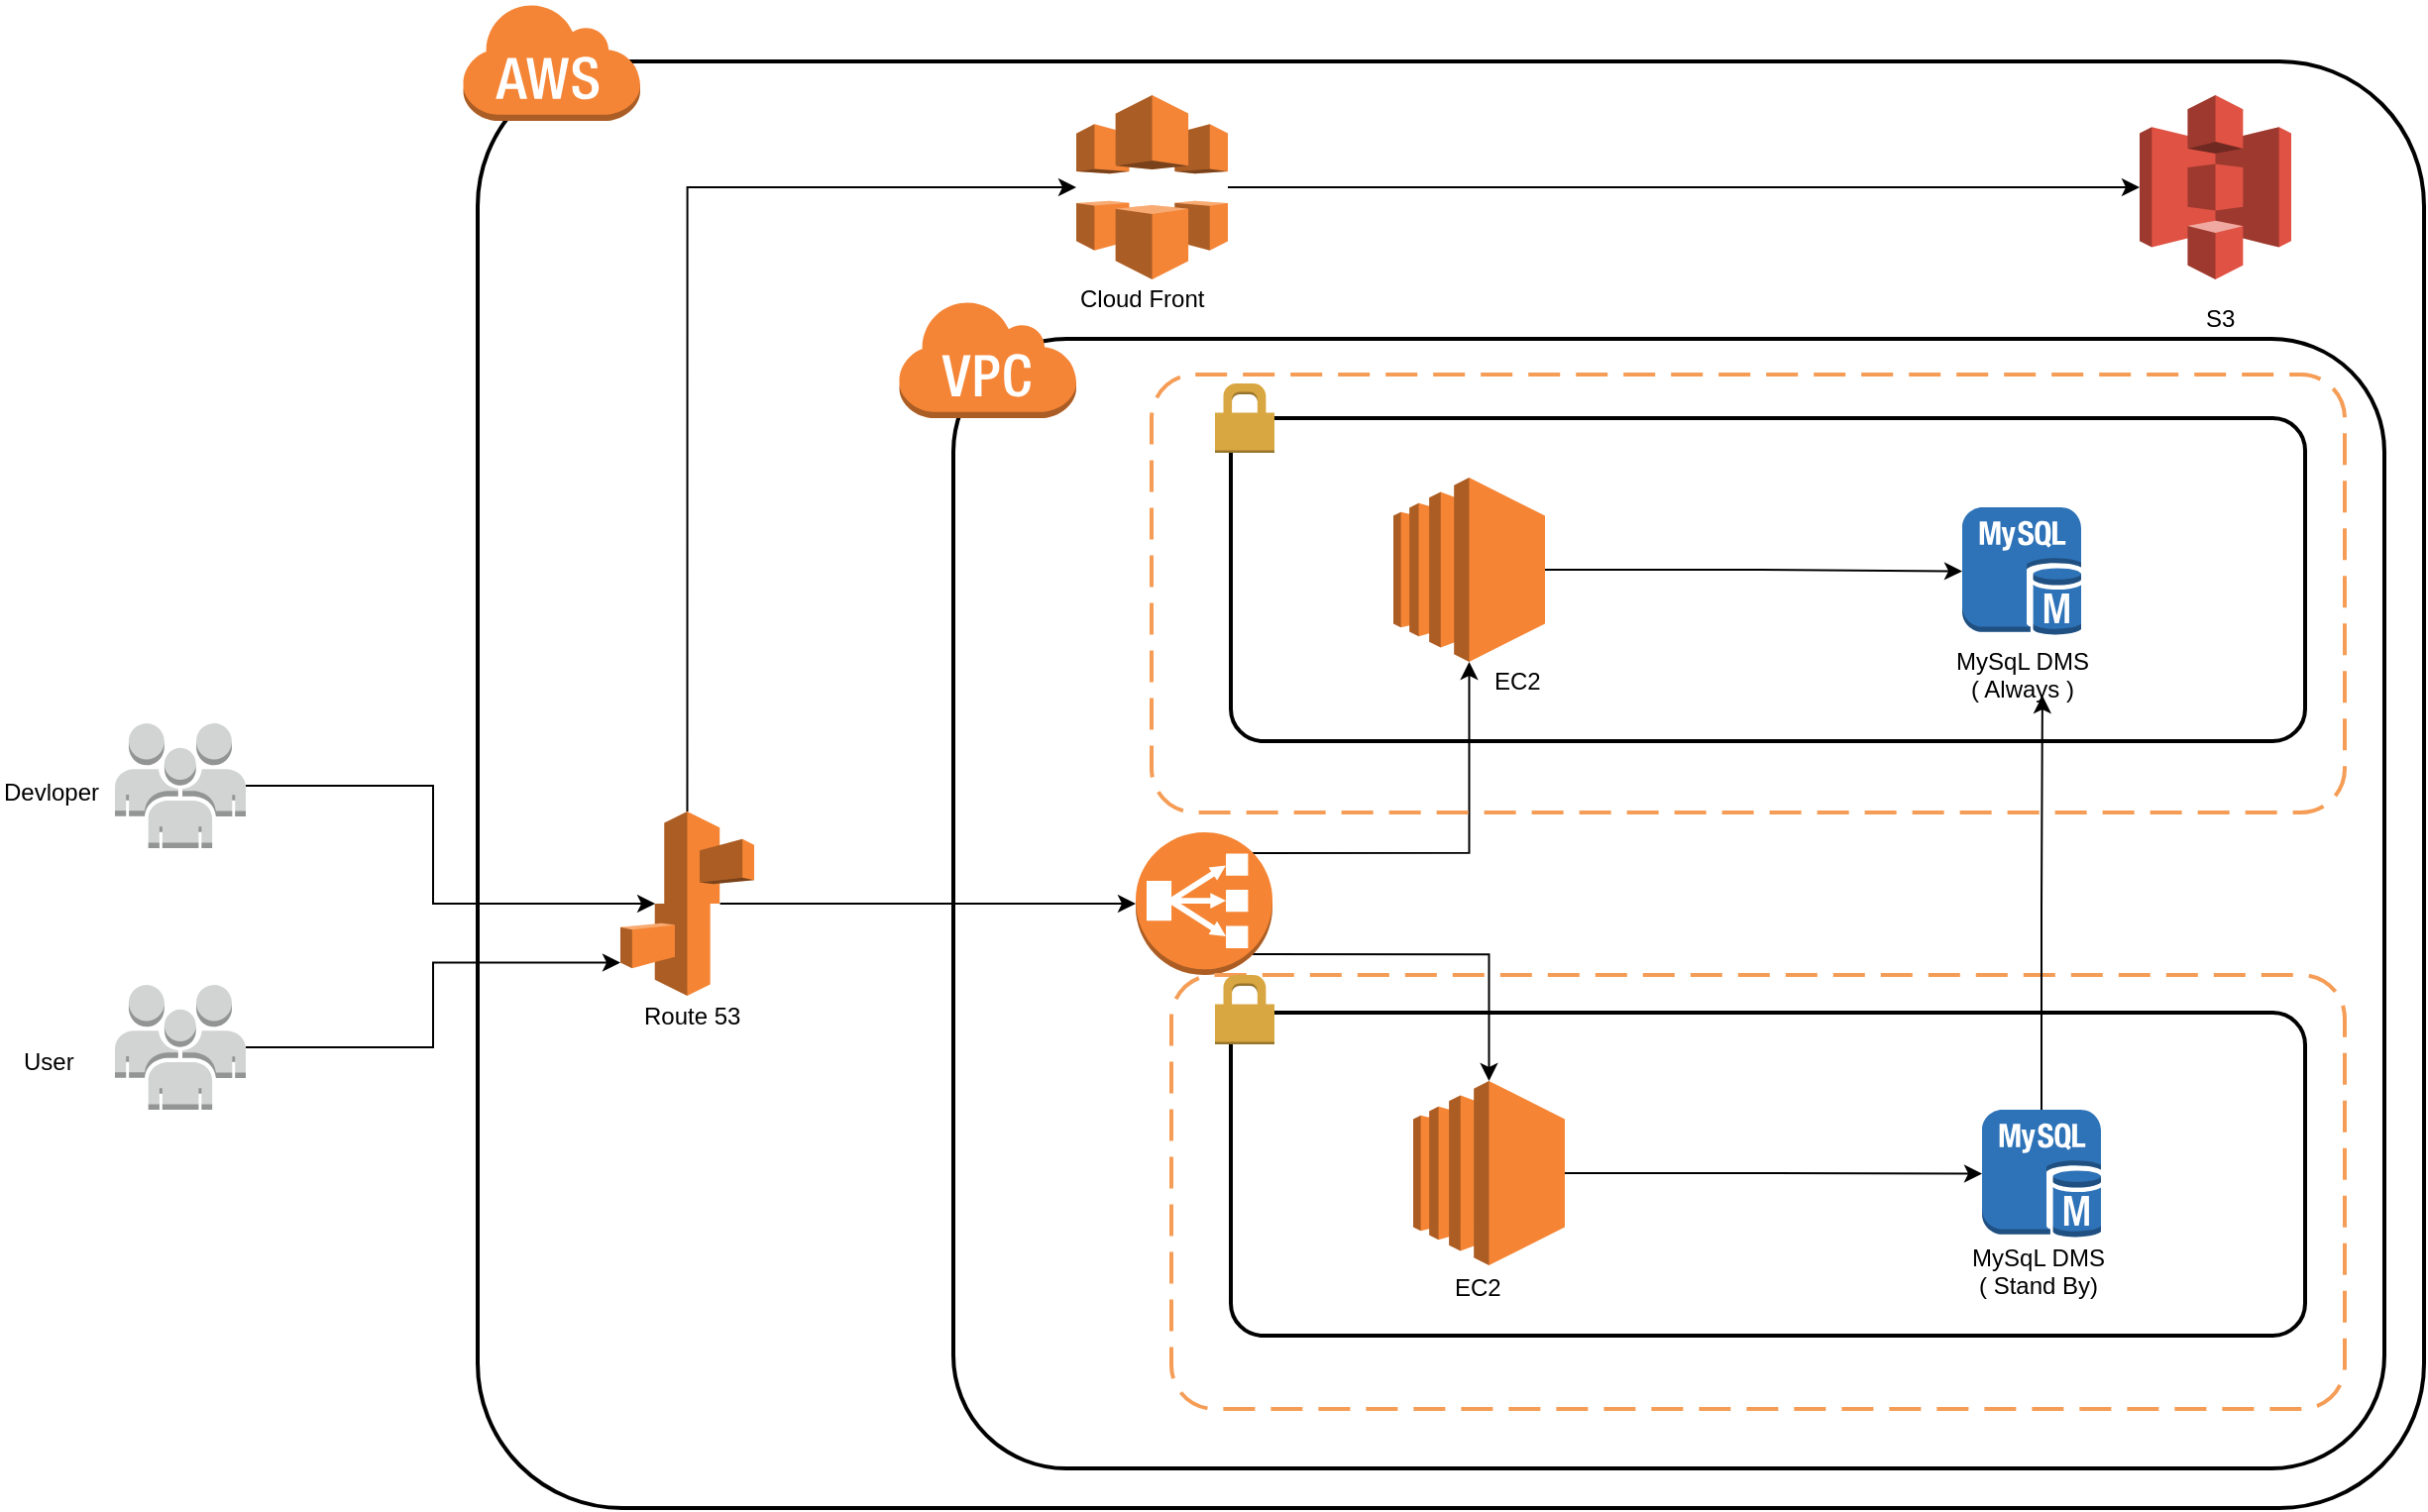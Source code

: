 <mxfile version="12.2.4" pages="1"><diagram id="WVnfwtYx5j6eYBorOCCY" name="Page-1"><mxGraphModel dx="1032" dy="674" grid="1" gridSize="10" guides="1" tooltips="1" connect="1" arrows="1" fold="1" page="1" pageScale="1" pageWidth="1300" pageHeight="850" math="0" shadow="0"><root><mxCell id="0"/><mxCell id="1" parent="0"/><mxCell id="36" value="" style="rounded=1;arcSize=10;dashed=0;fillColor=none;gradientColor=none;strokeWidth=2;" parent="1" vertex="1"><mxGeometry x="241" y="74" width="982" height="730" as="geometry"/></mxCell><mxCell id="37" value="" style="dashed=0;html=1;shape=mxgraph.aws3.cloud;fillColor=#F58536;gradientColor=none;dashed=0;" parent="1" vertex="1"><mxGeometry x="233" y="44" width="90" height="60" as="geometry"/></mxCell><mxCell id="38" value="" style="rounded=1;arcSize=10;dashed=0;fillColor=none;gradientColor=none;strokeWidth=2;" parent="1" vertex="1"><mxGeometry x="481" y="214" width="722" height="570" as="geometry"/></mxCell><mxCell id="39" value="" style="dashed=0;html=1;shape=mxgraph.aws3.virtual_private_cloud;fillColor=#F58536;gradientColor=none;dashed=0;" parent="1" vertex="1"><mxGeometry x="453" y="194" width="90" height="60" as="geometry"/></mxCell><mxCell id="87" style="edgeStyle=orthogonalEdgeStyle;rounded=0;orthogonalLoop=1;jettySize=auto;html=1;exitX=0.5;exitY=0;exitDx=0;exitDy=0;exitPerimeter=0;entryX=0;entryY=0.5;entryDx=0;entryDy=0;entryPerimeter=0;" parent="1" source="41" target="52" edge="1"><mxGeometry relative="1" as="geometry"/></mxCell><mxCell id="41" value="" style="outlineConnect=0;dashed=0;verticalLabelPosition=bottom;verticalAlign=top;align=center;html=1;shape=mxgraph.aws3.elastic_beanstalk;fillColor=#F58534;gradientColor=none;" parent="1" vertex="1"><mxGeometry x="313" y="452.5" width="67.5" height="93" as="geometry"/></mxCell><mxCell id="61" style="edgeStyle=orthogonalEdgeStyle;rounded=0;orthogonalLoop=1;jettySize=auto;html=1;exitX=0.855;exitY=0.855;exitDx=0;exitDy=0;exitPerimeter=0;" parent="1" source="42" target="57" edge="1"><mxGeometry relative="1" as="geometry"/></mxCell><mxCell id="62" style="edgeStyle=orthogonalEdgeStyle;rounded=0;orthogonalLoop=1;jettySize=auto;html=1;exitX=0.855;exitY=0.145;exitDx=0;exitDy=0;exitPerimeter=0;" parent="1" source="42" target="58" edge="1"><mxGeometry relative="1" as="geometry"/></mxCell><mxCell id="42" value="" style="outlineConnect=0;dashed=0;verticalLabelPosition=bottom;verticalAlign=top;align=center;html=1;shape=mxgraph.aws3.classic_load_balancer;fillColor=#F58534;gradientColor=none;" parent="1" vertex="1"><mxGeometry x="573" y="463" width="69" height="72" as="geometry"/></mxCell><mxCell id="43" value="" style="endArrow=classic;html=1;entryX=0;entryY=0.5;entryDx=0;entryDy=0;entryPerimeter=0;exitX=0.745;exitY=0.5;exitDx=0;exitDy=0;exitPerimeter=0;" parent="1" source="41" target="42" edge="1"><mxGeometry width="50" height="50" relative="1" as="geometry"><mxPoint x="383" y="499" as="sourcePoint"/><mxPoint x="283" y="834" as="targetPoint"/><Array as="points"><mxPoint x="573" y="499"/></Array></mxGeometry></mxCell><mxCell id="44" value="" style="rounded=1;arcSize=10;dashed=1;strokeColor=#F59D56;fillColor=none;gradientColor=none;dashPattern=8 4;strokeWidth=2;" parent="1" vertex="1"><mxGeometry x="581" y="232" width="602" height="221" as="geometry"/></mxCell><mxCell id="45" value="" style="rounded=1;arcSize=10;dashed=1;strokeColor=#F59D56;fillColor=none;gradientColor=none;dashPattern=8 4;strokeWidth=2;" parent="1" vertex="1"><mxGeometry x="591" y="535" width="592" height="219" as="geometry"/></mxCell><mxCell id="46" value="" style="rounded=1;arcSize=10;dashed=0;fillColor=none;gradientColor=none;strokeWidth=2;" parent="1" vertex="1"><mxGeometry x="621" y="254" width="542" height="163" as="geometry"/></mxCell><mxCell id="47" value="" style="dashed=0;html=1;shape=mxgraph.aws3.permissions;fillColor=#D9A741;gradientColor=none;dashed=0;" parent="1" vertex="1"><mxGeometry x="613" y="236.5" width="30" height="35" as="geometry"/></mxCell><mxCell id="48" value="" style="rounded=1;arcSize=10;dashed=0;fillColor=none;gradientColor=none;strokeWidth=2;" parent="1" vertex="1"><mxGeometry x="621" y="554" width="542" height="163" as="geometry"/></mxCell><mxCell id="49" value="" style="dashed=0;html=1;shape=mxgraph.aws3.permissions;fillColor=#D9A741;gradientColor=none;dashed=0;" parent="1" vertex="1"><mxGeometry x="613" y="535" width="30" height="35" as="geometry"/></mxCell><mxCell id="51" value="" style="outlineConnect=0;dashed=0;verticalLabelPosition=bottom;verticalAlign=top;align=center;html=1;shape=mxgraph.aws3.s3;fillColor=#E05243;gradientColor=none;" parent="1" vertex="1"><mxGeometry x="1079.5" y="91" width="76.5" height="93" as="geometry"/></mxCell><mxCell id="55" style="edgeStyle=orthogonalEdgeStyle;rounded=0;orthogonalLoop=1;jettySize=auto;html=1;entryX=0;entryY=0.5;entryDx=0;entryDy=0;entryPerimeter=0;" parent="1" source="52" target="51" edge="1"><mxGeometry relative="1" as="geometry"/></mxCell><mxCell id="52" value="" style="outlineConnect=0;dashed=0;verticalLabelPosition=bottom;verticalAlign=top;align=center;html=1;shape=mxgraph.aws3.cloudfront;fillColor=#F58536;gradientColor=none;" parent="1" vertex="1"><mxGeometry x="543" y="91" width="76.5" height="93" as="geometry"/></mxCell><mxCell id="65" style="edgeStyle=orthogonalEdgeStyle;rounded=0;orthogonalLoop=1;jettySize=auto;html=1;entryX=0;entryY=0.5;entryDx=0;entryDy=0;entryPerimeter=0;" parent="1" source="57" target="64" edge="1"><mxGeometry relative="1" as="geometry"/></mxCell><mxCell id="57" value="" style="outlineConnect=0;dashed=0;verticalLabelPosition=bottom;verticalAlign=top;align=center;html=1;shape=mxgraph.aws3.ec2;fillColor=#F58534;gradientColor=none;" parent="1" vertex="1"><mxGeometry x="713" y="588.5" width="76.5" height="93" as="geometry"/></mxCell><mxCell id="66" style="edgeStyle=orthogonalEdgeStyle;rounded=0;orthogonalLoop=1;jettySize=auto;html=1;entryX=0;entryY=0.5;entryDx=0;entryDy=0;entryPerimeter=0;" parent="1" source="58" target="63" edge="1"><mxGeometry relative="1" as="geometry"/></mxCell><mxCell id="58" value="" style="outlineConnect=0;dashed=0;verticalLabelPosition=bottom;verticalAlign=top;align=center;html=1;shape=mxgraph.aws3.ec2;fillColor=#F58534;gradientColor=none;" parent="1" vertex="1"><mxGeometry x="703" y="284" width="76.5" height="93" as="geometry"/></mxCell><mxCell id="63" value="" style="outlineConnect=0;dashed=0;verticalLabelPosition=bottom;verticalAlign=top;align=center;html=1;shape=mxgraph.aws3.mysql_db_instance;fillColor=#2E73B8;gradientColor=none;" parent="1" vertex="1"><mxGeometry x="990" y="299" width="60" height="64.5" as="geometry"/></mxCell><mxCell id="86" style="edgeStyle=orthogonalEdgeStyle;rounded=0;orthogonalLoop=1;jettySize=auto;html=1;exitX=0.5;exitY=0;exitDx=0;exitDy=0;exitPerimeter=0;entryX=0.637;entryY=0.9;entryDx=0;entryDy=0;entryPerimeter=0;" parent="1" source="64" target="83" edge="1"><mxGeometry relative="1" as="geometry"/></mxCell><mxCell id="64" value="" style="outlineConnect=0;dashed=0;verticalLabelPosition=bottom;verticalAlign=top;align=center;html=1;shape=mxgraph.aws3.mysql_db_instance;fillColor=#2E73B8;gradientColor=none;" parent="1" vertex="1"><mxGeometry x="1000" y="603" width="60" height="64.5" as="geometry"/></mxCell><mxCell id="69" style="edgeStyle=orthogonalEdgeStyle;rounded=0;orthogonalLoop=1;jettySize=auto;html=1;exitX=1;exitY=0.5;exitDx=0;exitDy=0;exitPerimeter=0;entryX=0.26;entryY=0.5;entryDx=0;entryDy=0;entryPerimeter=0;" parent="1" source="67" target="41" edge="1"><mxGeometry relative="1" as="geometry"/></mxCell><mxCell id="67" value="" style="outlineConnect=0;dashed=0;verticalLabelPosition=bottom;verticalAlign=top;align=center;html=1;shape=mxgraph.aws3.users;fillColor=#D2D3D3;gradientColor=none;" parent="1" vertex="1"><mxGeometry x="58" y="408" width="66" height="63" as="geometry"/></mxCell><mxCell id="70" style="edgeStyle=orthogonalEdgeStyle;rounded=0;orthogonalLoop=1;jettySize=auto;html=1;exitX=1;exitY=0.5;exitDx=0;exitDy=0;exitPerimeter=0;entryX=0;entryY=0.82;entryDx=0;entryDy=0;entryPerimeter=0;" parent="1" source="68" target="41" edge="1"><mxGeometry relative="1" as="geometry"/></mxCell><mxCell id="68" value="" style="outlineConnect=0;dashed=0;verticalLabelPosition=bottom;verticalAlign=top;align=center;html=1;shape=mxgraph.aws3.users;fillColor=#D2D3D3;gradientColor=none;" parent="1" vertex="1"><mxGeometry x="58" y="540" width="66" height="63" as="geometry"/></mxCell><mxCell id="76" value="Devloper" style="text;html=1;resizable=0;points=[];autosize=1;align=left;verticalAlign=top;spacingTop=-4;" parent="1" vertex="1"><mxGeometry y="433" width="60" height="20" as="geometry"/></mxCell><mxCell id="77" value="User" style="text;html=1;resizable=0;points=[];autosize=1;align=left;verticalAlign=top;spacingTop=-4;" parent="1" vertex="1"><mxGeometry x="10" y="568.5" width="40" height="20" as="geometry"/></mxCell><mxCell id="78" value="Route 53&lt;br&gt;" style="text;html=1;resizable=0;points=[];autosize=1;align=left;verticalAlign=top;spacingTop=-4;" parent="1" vertex="1"><mxGeometry x="323" y="545.5" width="60" height="20" as="geometry"/></mxCell><mxCell id="79" value="Cloud Front" style="text;html=1;resizable=0;points=[];autosize=1;align=left;verticalAlign=top;spacingTop=-4;" parent="1" vertex="1"><mxGeometry x="543" y="184" width="80" height="20" as="geometry"/></mxCell><mxCell id="80" value="S3" style="text;html=1;resizable=0;points=[];autosize=1;align=left;verticalAlign=top;spacingTop=-4;" parent="1" vertex="1"><mxGeometry x="1111" y="194" width="30" height="20" as="geometry"/></mxCell><mxCell id="81" value="EC2" style="text;html=1;resizable=0;points=[];autosize=1;align=left;verticalAlign=top;spacingTop=-4;" parent="1" vertex="1"><mxGeometry x="751.5" y="377" width="40" height="20" as="geometry"/></mxCell><mxCell id="82" value="EC2" style="text;html=1;resizable=0;points=[];autosize=1;align=left;verticalAlign=top;spacingTop=-4;" parent="1" vertex="1"><mxGeometry x="731.5" y="682.5" width="40" height="20" as="geometry"/></mxCell><mxCell id="83" value="MySqL DMS&lt;br&gt;( Always )" style="text;html=1;resizable=0;points=[];autosize=1;align=center;verticalAlign=top;spacingTop=-4;" parent="1" vertex="1"><mxGeometry x="979.5" y="367" width="80" height="30" as="geometry"/></mxCell><mxCell id="84" value="MySqL DMS&lt;br&gt;( Stand By)" style="text;html=1;resizable=0;points=[];autosize=1;align=center;verticalAlign=top;spacingTop=-4;" parent="1" vertex="1"><mxGeometry x="988" y="667.5" width="80" height="30" as="geometry"/></mxCell></root></mxGraphModel></diagram></mxfile>